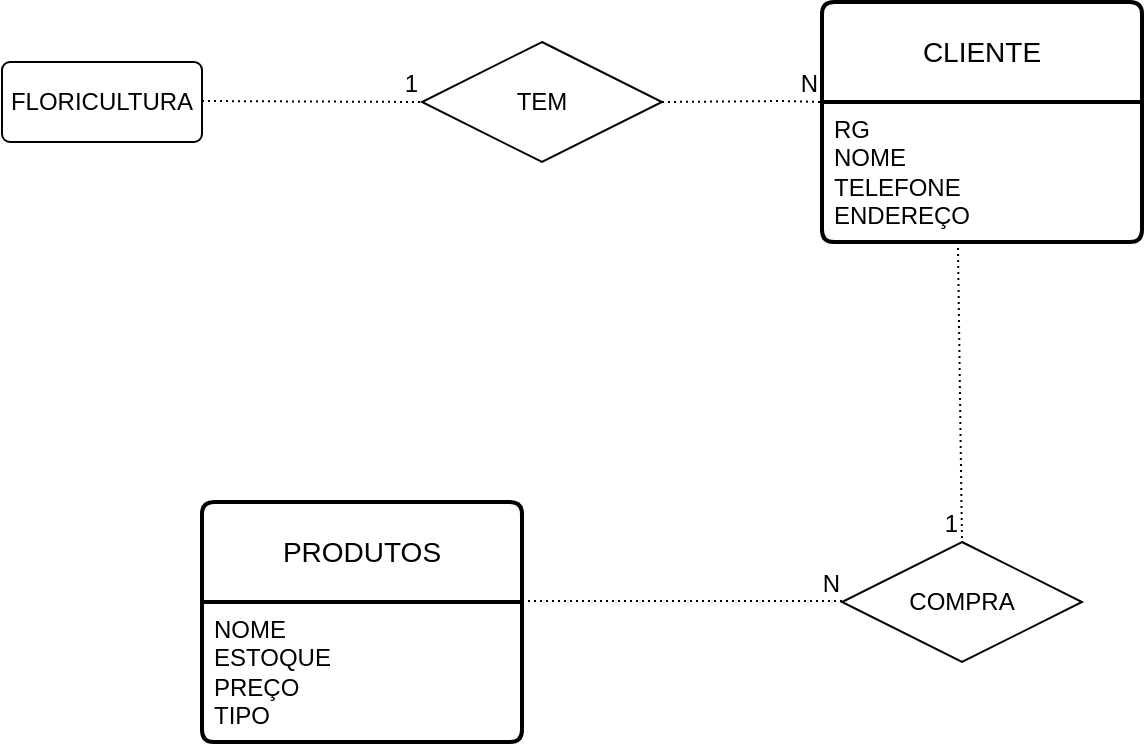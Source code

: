 <mxfile version="21.6.9" type="github">
  <diagram id="R2lEEEUBdFMjLlhIrx00" name="Page-1">
    <mxGraphModel dx="1434" dy="718" grid="1" gridSize="10" guides="1" tooltips="1" connect="1" arrows="1" fold="1" page="1" pageScale="1" pageWidth="850" pageHeight="1100" math="0" shadow="0" extFonts="Permanent Marker^https://fonts.googleapis.com/css?family=Permanent+Marker">
      <root>
        <mxCell id="0" />
        <mxCell id="1" parent="0" />
        <mxCell id="Na3fTU5drjCe0LRQonoO-1" value="FLORICULTURA" style="rounded=1;arcSize=10;whiteSpace=wrap;html=1;align=center;" vertex="1" parent="1">
          <mxGeometry x="50" y="100" width="100" height="40" as="geometry" />
        </mxCell>
        <mxCell id="Na3fTU5drjCe0LRQonoO-2" value="" style="endArrow=none;html=1;rounded=0;dashed=1;dashPattern=1 2;" edge="1" parent="1">
          <mxGeometry relative="1" as="geometry">
            <mxPoint x="150" y="119.5" as="sourcePoint" />
            <mxPoint x="260" y="120" as="targetPoint" />
          </mxGeometry>
        </mxCell>
        <mxCell id="Na3fTU5drjCe0LRQonoO-3" value="1" style="resizable=0;html=1;whiteSpace=wrap;align=right;verticalAlign=bottom;" connectable="0" vertex="1" parent="Na3fTU5drjCe0LRQonoO-2">
          <mxGeometry x="1" relative="1" as="geometry" />
        </mxCell>
        <mxCell id="Na3fTU5drjCe0LRQonoO-4" value="TEM" style="shape=rhombus;perimeter=rhombusPerimeter;whiteSpace=wrap;html=1;align=center;" vertex="1" parent="1">
          <mxGeometry x="260" y="90" width="120" height="60" as="geometry" />
        </mxCell>
        <mxCell id="Na3fTU5drjCe0LRQonoO-5" value="CLIENTE" style="swimlane;childLayout=stackLayout;horizontal=1;startSize=50;horizontalStack=0;rounded=1;fontSize=14;fontStyle=0;strokeWidth=2;resizeParent=0;resizeLast=1;shadow=0;dashed=0;align=center;arcSize=4;whiteSpace=wrap;html=1;" vertex="1" parent="1">
          <mxGeometry x="460" y="70" width="160" height="120" as="geometry" />
        </mxCell>
        <mxCell id="Na3fTU5drjCe0LRQonoO-6" value="&lt;div&gt;RG&lt;/div&gt;&lt;div&gt;NOME&lt;/div&gt;&lt;div&gt;TELEFONE&lt;/div&gt;&lt;div&gt;ENDEREÇO&lt;/div&gt;" style="align=left;strokeColor=none;fillColor=none;spacingLeft=4;fontSize=12;verticalAlign=top;resizable=0;rotatable=0;part=1;html=1;" vertex="1" parent="Na3fTU5drjCe0LRQonoO-5">
          <mxGeometry y="50" width="160" height="70" as="geometry" />
        </mxCell>
        <mxCell id="Na3fTU5drjCe0LRQonoO-7" value="" style="endArrow=none;html=1;rounded=0;dashed=1;dashPattern=1 2;" edge="1" parent="1">
          <mxGeometry relative="1" as="geometry">
            <mxPoint x="380" y="120" as="sourcePoint" />
            <mxPoint x="460" y="120" as="targetPoint" />
            <Array as="points">
              <mxPoint x="440" y="119.5" />
            </Array>
          </mxGeometry>
        </mxCell>
        <mxCell id="Na3fTU5drjCe0LRQonoO-8" value="N" style="resizable=0;html=1;whiteSpace=wrap;align=right;verticalAlign=bottom;" connectable="0" vertex="1" parent="Na3fTU5drjCe0LRQonoO-7">
          <mxGeometry x="1" relative="1" as="geometry" />
        </mxCell>
        <mxCell id="Na3fTU5drjCe0LRQonoO-9" value="" style="endArrow=none;html=1;rounded=0;dashed=1;dashPattern=1 2;exitX=0.425;exitY=1.043;exitDx=0;exitDy=0;exitPerimeter=0;" edge="1" parent="1" source="Na3fTU5drjCe0LRQonoO-6">
          <mxGeometry relative="1" as="geometry">
            <mxPoint x="340" y="380" as="sourcePoint" />
            <mxPoint x="530" y="340" as="targetPoint" />
          </mxGeometry>
        </mxCell>
        <mxCell id="Na3fTU5drjCe0LRQonoO-10" value="1" style="resizable=0;html=1;whiteSpace=wrap;align=right;verticalAlign=bottom;" connectable="0" vertex="1" parent="Na3fTU5drjCe0LRQonoO-9">
          <mxGeometry x="1" relative="1" as="geometry" />
        </mxCell>
        <mxCell id="Na3fTU5drjCe0LRQonoO-11" value="COMPRA" style="shape=rhombus;perimeter=rhombusPerimeter;whiteSpace=wrap;html=1;align=center;" vertex="1" parent="1">
          <mxGeometry x="470" y="340" width="120" height="60" as="geometry" />
        </mxCell>
        <mxCell id="Na3fTU5drjCe0LRQonoO-14" value="" style="endArrow=none;html=1;rounded=0;dashed=1;dashPattern=1 2;" edge="1" parent="1">
          <mxGeometry relative="1" as="geometry">
            <mxPoint x="310" y="369.5" as="sourcePoint" />
            <mxPoint x="470" y="369.5" as="targetPoint" />
          </mxGeometry>
        </mxCell>
        <mxCell id="Na3fTU5drjCe0LRQonoO-15" value="N" style="resizable=0;html=1;whiteSpace=wrap;align=right;verticalAlign=bottom;" connectable="0" vertex="1" parent="Na3fTU5drjCe0LRQonoO-14">
          <mxGeometry x="1" relative="1" as="geometry" />
        </mxCell>
        <mxCell id="Na3fTU5drjCe0LRQonoO-16" value="PRODUTOS" style="swimlane;childLayout=stackLayout;horizontal=1;startSize=50;horizontalStack=0;rounded=1;fontSize=14;fontStyle=0;strokeWidth=2;resizeParent=0;resizeLast=1;shadow=0;dashed=0;align=center;arcSize=4;whiteSpace=wrap;html=1;" vertex="1" parent="1">
          <mxGeometry x="150" y="320" width="160" height="120" as="geometry" />
        </mxCell>
        <mxCell id="Na3fTU5drjCe0LRQonoO-17" value="&lt;div&gt;NOME&lt;/div&gt;&lt;div&gt;ESTOQUE&lt;/div&gt;&lt;div&gt;PREÇO&lt;/div&gt;&lt;div&gt;TIPO&lt;br&gt;&lt;/div&gt;" style="align=left;strokeColor=none;fillColor=none;spacingLeft=4;fontSize=12;verticalAlign=top;resizable=0;rotatable=0;part=1;html=1;" vertex="1" parent="Na3fTU5drjCe0LRQonoO-16">
          <mxGeometry y="50" width="160" height="70" as="geometry" />
        </mxCell>
      </root>
    </mxGraphModel>
  </diagram>
</mxfile>
